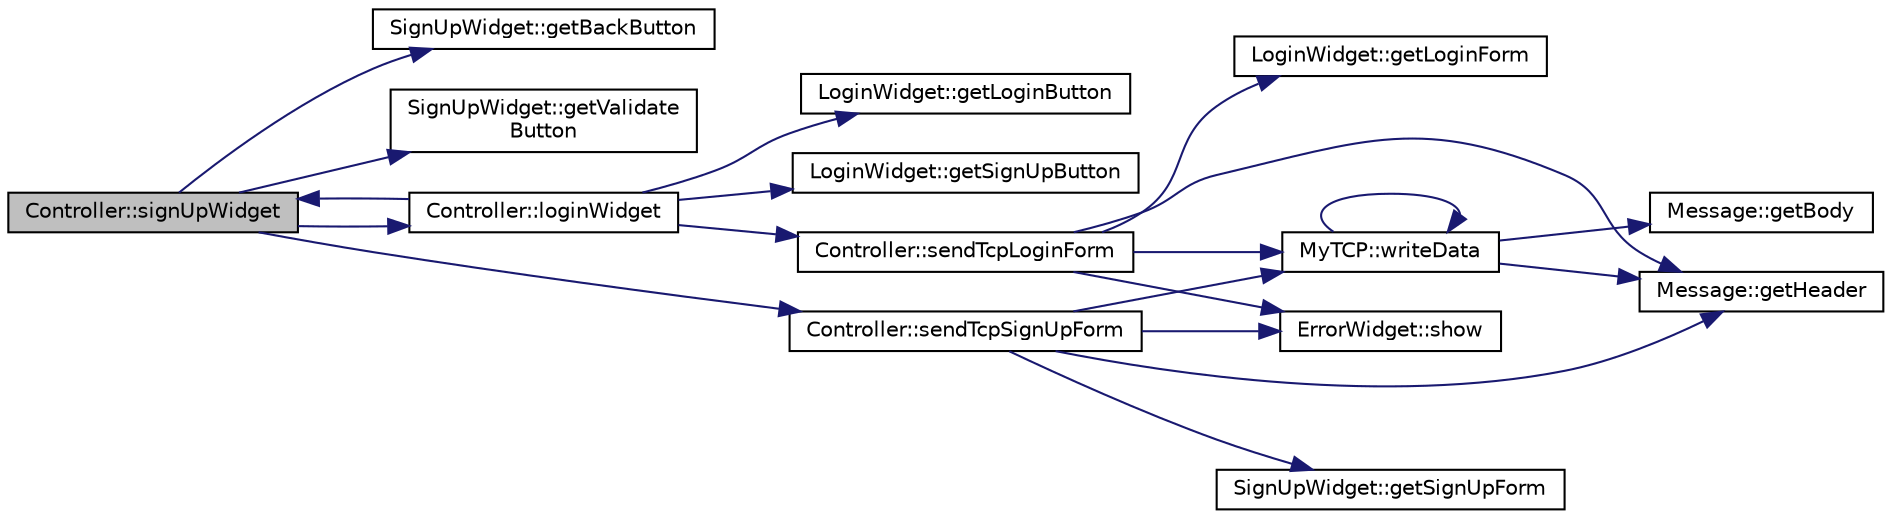digraph "Controller::signUpWidget"
{
 // LATEX_PDF_SIZE
  edge [fontname="Helvetica",fontsize="10",labelfontname="Helvetica",labelfontsize="10"];
  node [fontname="Helvetica",fontsize="10",shape=record];
  rankdir="LR";
  Node1 [label="Controller::signUpWidget",height=0.2,width=0.4,color="black", fillcolor="grey75", style="filled", fontcolor="black",tooltip=" "];
  Node1 -> Node2 [color="midnightblue",fontsize="10",style="solid"];
  Node2 [label="SignUpWidget::getBackButton",height=0.2,width=0.4,color="black", fillcolor="white", style="filled",URL="$classSignUpWidget.html#a4441db40065f623443e75beae0792336",tooltip=" "];
  Node1 -> Node3 [color="midnightblue",fontsize="10",style="solid"];
  Node3 [label="SignUpWidget::getValidate\lButton",height=0.2,width=0.4,color="black", fillcolor="white", style="filled",URL="$classSignUpWidget.html#a7abce5937591d7439c293c809449ceb1",tooltip=" "];
  Node1 -> Node4 [color="midnightblue",fontsize="10",style="solid"];
  Node4 [label="Controller::loginWidget",height=0.2,width=0.4,color="black", fillcolor="white", style="filled",URL="$classController.html#af68c8ab6e09982d93f1a7bf88646d2ec",tooltip=" "];
  Node4 -> Node5 [color="midnightblue",fontsize="10",style="solid"];
  Node5 [label="LoginWidget::getLoginButton",height=0.2,width=0.4,color="black", fillcolor="white", style="filled",URL="$classLoginWidget.html#adb379a1a6763f18781f69586e9535c33",tooltip=" "];
  Node4 -> Node6 [color="midnightblue",fontsize="10",style="solid"];
  Node6 [label="LoginWidget::getSignUpButton",height=0.2,width=0.4,color="black", fillcolor="white", style="filled",URL="$classLoginWidget.html#a08d0ebef8c254ecf1ef1e9e732e573d5",tooltip=" "];
  Node4 -> Node7 [color="midnightblue",fontsize="10",style="solid"];
  Node7 [label="Controller::sendTcpLoginForm",height=0.2,width=0.4,color="black", fillcolor="white", style="filled",URL="$classController.html#a0156e1502789036ac8ab31a2f309fe19",tooltip=" "];
  Node7 -> Node8 [color="midnightblue",fontsize="10",style="solid"];
  Node8 [label="Message::getHeader",height=0.2,width=0.4,color="black", fillcolor="white", style="filled",URL="$classMessage.html#a09bc9df202329b6285a63e8b025ad7f8",tooltip=" "];
  Node7 -> Node9 [color="midnightblue",fontsize="10",style="solid"];
  Node9 [label="LoginWidget::getLoginForm",height=0.2,width=0.4,color="black", fillcolor="white", style="filled",URL="$classLoginWidget.html#a4eaa7653d722f523c4443f1cde1668d8",tooltip=" "];
  Node7 -> Node10 [color="midnightblue",fontsize="10",style="solid"];
  Node10 [label="ErrorWidget::show",height=0.2,width=0.4,color="black", fillcolor="white", style="filled",URL="$classErrorWidget.html#a123bca7a63b51d2bb1eeeb0553b70428",tooltip=" "];
  Node7 -> Node11 [color="midnightblue",fontsize="10",style="solid"];
  Node11 [label="MyTCP::writeData",height=0.2,width=0.4,color="black", fillcolor="white", style="filled",URL="$classMyTCP.html#a7b04a06771140f1a3cf94c8b6b36b572",tooltip=" "];
  Node11 -> Node12 [color="midnightblue",fontsize="10",style="solid"];
  Node12 [label="Message::getBody",height=0.2,width=0.4,color="black", fillcolor="white", style="filled",URL="$classMessage.html#ac4fb95e45e932e16d26bda4ff3e9f713",tooltip=" "];
  Node11 -> Node8 [color="midnightblue",fontsize="10",style="solid"];
  Node11 -> Node11 [color="midnightblue",fontsize="10",style="solid"];
  Node4 -> Node1 [color="midnightblue",fontsize="10",style="solid"];
  Node1 -> Node13 [color="midnightblue",fontsize="10",style="solid"];
  Node13 [label="Controller::sendTcpSignUpForm",height=0.2,width=0.4,color="black", fillcolor="white", style="filled",URL="$classController.html#aaee6fc089bd71645b400793cbdc8f18b",tooltip=" "];
  Node13 -> Node8 [color="midnightblue",fontsize="10",style="solid"];
  Node13 -> Node14 [color="midnightblue",fontsize="10",style="solid"];
  Node14 [label="SignUpWidget::getSignUpForm",height=0.2,width=0.4,color="black", fillcolor="white", style="filled",URL="$classSignUpWidget.html#a85e2d6089c2a39726bc456fd610441b7",tooltip=" "];
  Node13 -> Node10 [color="midnightblue",fontsize="10",style="solid"];
  Node13 -> Node11 [color="midnightblue",fontsize="10",style="solid"];
}
